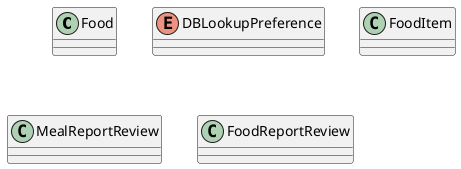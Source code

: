 @startuml speech2diet-api-conceptual-model-definitions

!startsub FOOD
class Food {}
!endsub

!startsub DB_LOOKUP_PREFERENCE
enum DBLookupPreference {}
!endsub

!startsub FOOD_ITEM
class FoodItem {}
!endsub

!startsub MEAL_REPORT_REVIEW
class MealReportReview {}
!endsub

!startsub FOOD_REPORT_REVIEW
class FoodReportReview {}
!endsub

@enduml